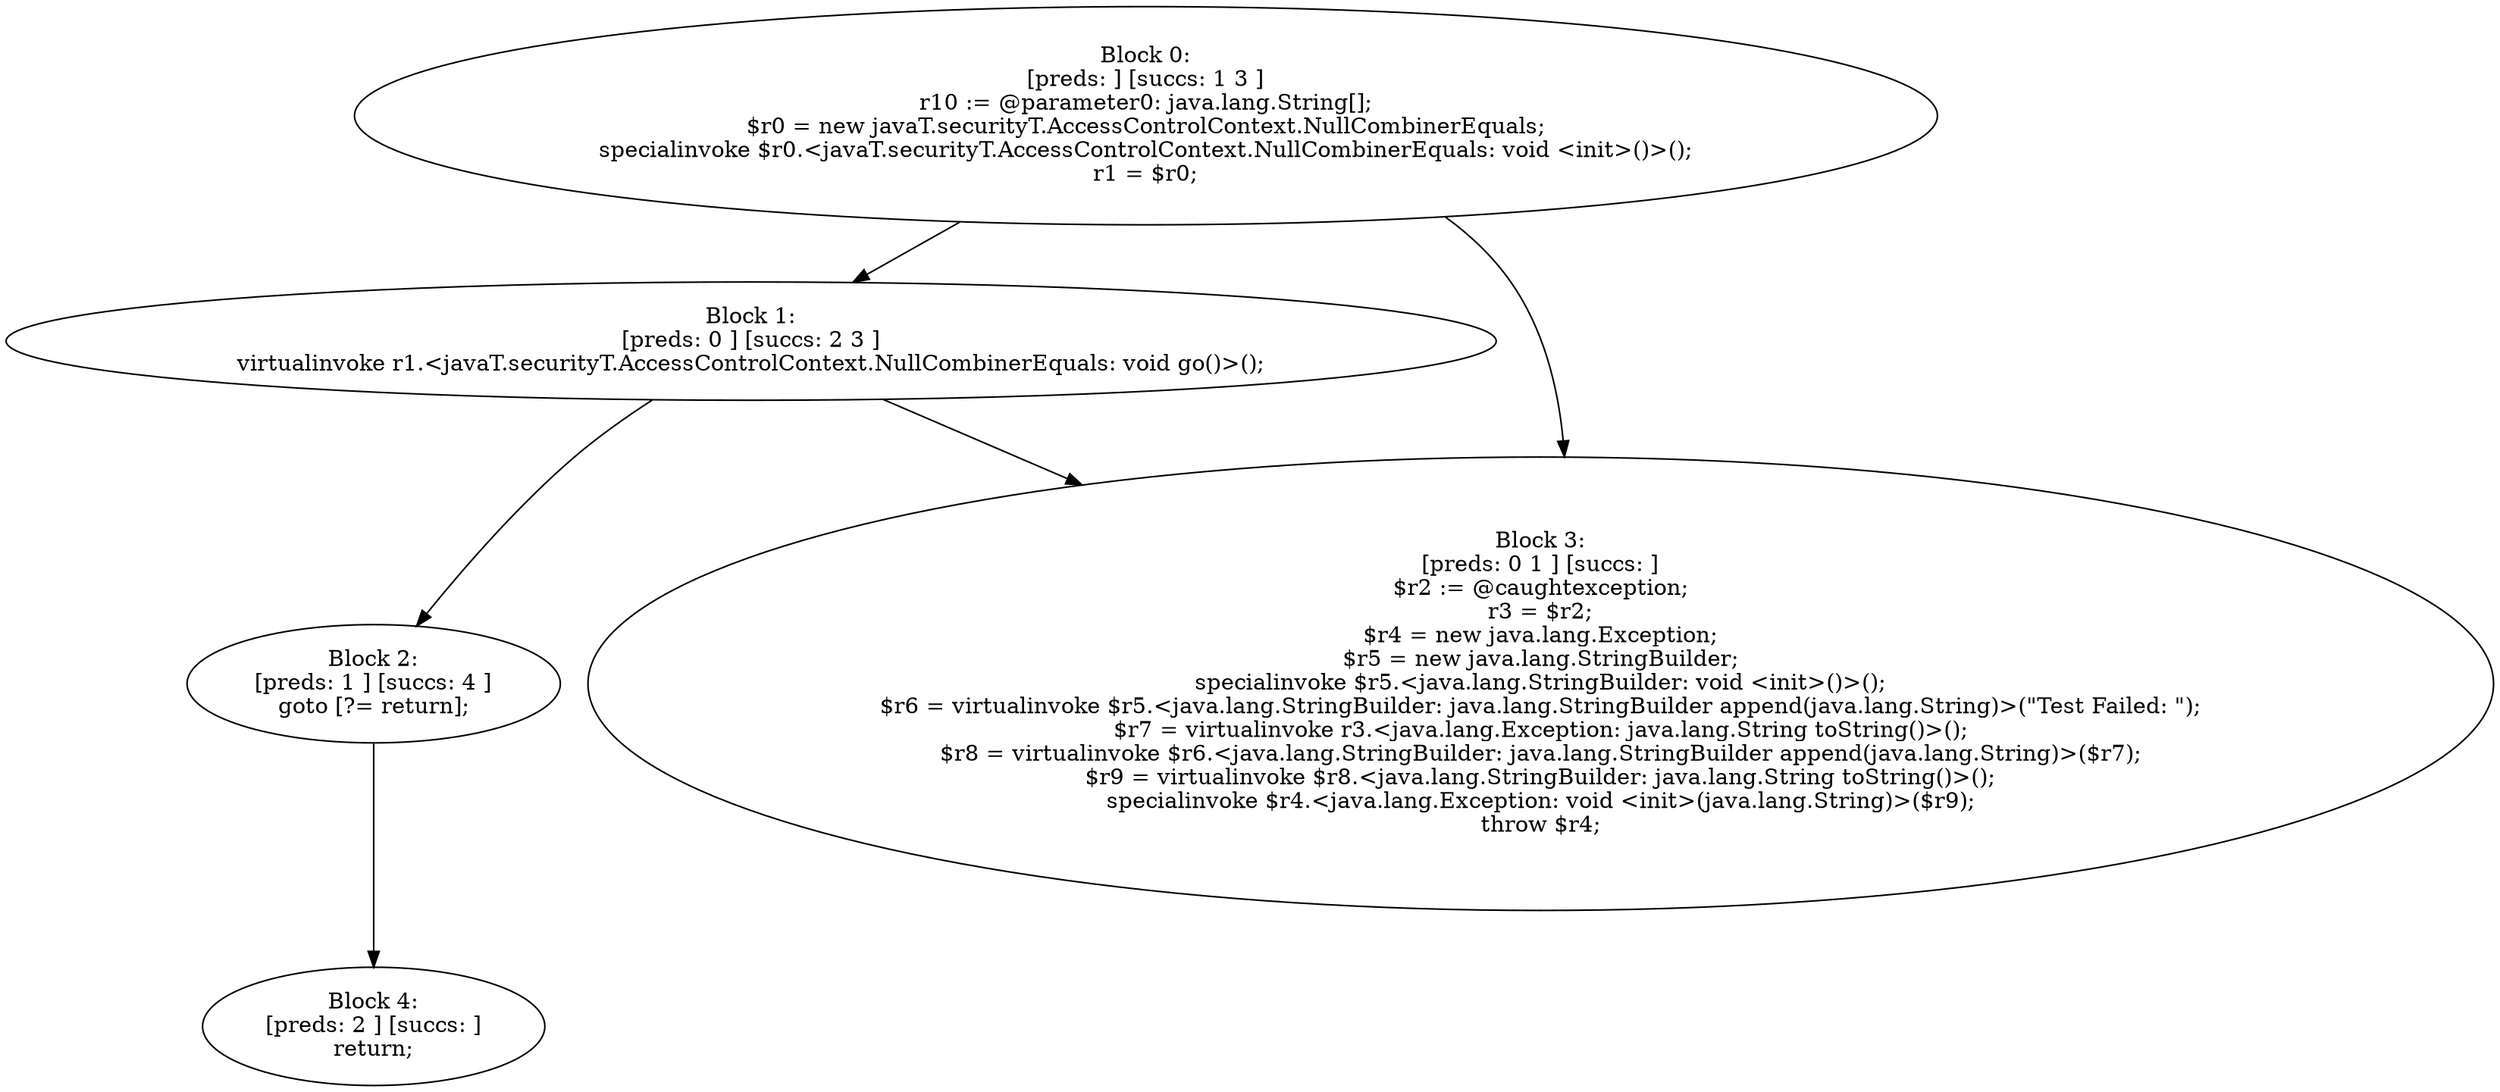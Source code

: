 digraph "unitGraph" {
    "Block 0:
[preds: ] [succs: 1 3 ]
r10 := @parameter0: java.lang.String[];
$r0 = new javaT.securityT.AccessControlContext.NullCombinerEquals;
specialinvoke $r0.<javaT.securityT.AccessControlContext.NullCombinerEquals: void <init>()>();
r1 = $r0;
"
    "Block 1:
[preds: 0 ] [succs: 2 3 ]
virtualinvoke r1.<javaT.securityT.AccessControlContext.NullCombinerEquals: void go()>();
"
    "Block 2:
[preds: 1 ] [succs: 4 ]
goto [?= return];
"
    "Block 3:
[preds: 0 1 ] [succs: ]
$r2 := @caughtexception;
r3 = $r2;
$r4 = new java.lang.Exception;
$r5 = new java.lang.StringBuilder;
specialinvoke $r5.<java.lang.StringBuilder: void <init>()>();
$r6 = virtualinvoke $r5.<java.lang.StringBuilder: java.lang.StringBuilder append(java.lang.String)>(\"Test Failed: \");
$r7 = virtualinvoke r3.<java.lang.Exception: java.lang.String toString()>();
$r8 = virtualinvoke $r6.<java.lang.StringBuilder: java.lang.StringBuilder append(java.lang.String)>($r7);
$r9 = virtualinvoke $r8.<java.lang.StringBuilder: java.lang.String toString()>();
specialinvoke $r4.<java.lang.Exception: void <init>(java.lang.String)>($r9);
throw $r4;
"
    "Block 4:
[preds: 2 ] [succs: ]
return;
"
    "Block 0:
[preds: ] [succs: 1 3 ]
r10 := @parameter0: java.lang.String[];
$r0 = new javaT.securityT.AccessControlContext.NullCombinerEquals;
specialinvoke $r0.<javaT.securityT.AccessControlContext.NullCombinerEquals: void <init>()>();
r1 = $r0;
"->"Block 1:
[preds: 0 ] [succs: 2 3 ]
virtualinvoke r1.<javaT.securityT.AccessControlContext.NullCombinerEquals: void go()>();
";
    "Block 0:
[preds: ] [succs: 1 3 ]
r10 := @parameter0: java.lang.String[];
$r0 = new javaT.securityT.AccessControlContext.NullCombinerEquals;
specialinvoke $r0.<javaT.securityT.AccessControlContext.NullCombinerEquals: void <init>()>();
r1 = $r0;
"->"Block 3:
[preds: 0 1 ] [succs: ]
$r2 := @caughtexception;
r3 = $r2;
$r4 = new java.lang.Exception;
$r5 = new java.lang.StringBuilder;
specialinvoke $r5.<java.lang.StringBuilder: void <init>()>();
$r6 = virtualinvoke $r5.<java.lang.StringBuilder: java.lang.StringBuilder append(java.lang.String)>(\"Test Failed: \");
$r7 = virtualinvoke r3.<java.lang.Exception: java.lang.String toString()>();
$r8 = virtualinvoke $r6.<java.lang.StringBuilder: java.lang.StringBuilder append(java.lang.String)>($r7);
$r9 = virtualinvoke $r8.<java.lang.StringBuilder: java.lang.String toString()>();
specialinvoke $r4.<java.lang.Exception: void <init>(java.lang.String)>($r9);
throw $r4;
";
    "Block 1:
[preds: 0 ] [succs: 2 3 ]
virtualinvoke r1.<javaT.securityT.AccessControlContext.NullCombinerEquals: void go()>();
"->"Block 2:
[preds: 1 ] [succs: 4 ]
goto [?= return];
";
    "Block 1:
[preds: 0 ] [succs: 2 3 ]
virtualinvoke r1.<javaT.securityT.AccessControlContext.NullCombinerEquals: void go()>();
"->"Block 3:
[preds: 0 1 ] [succs: ]
$r2 := @caughtexception;
r3 = $r2;
$r4 = new java.lang.Exception;
$r5 = new java.lang.StringBuilder;
specialinvoke $r5.<java.lang.StringBuilder: void <init>()>();
$r6 = virtualinvoke $r5.<java.lang.StringBuilder: java.lang.StringBuilder append(java.lang.String)>(\"Test Failed: \");
$r7 = virtualinvoke r3.<java.lang.Exception: java.lang.String toString()>();
$r8 = virtualinvoke $r6.<java.lang.StringBuilder: java.lang.StringBuilder append(java.lang.String)>($r7);
$r9 = virtualinvoke $r8.<java.lang.StringBuilder: java.lang.String toString()>();
specialinvoke $r4.<java.lang.Exception: void <init>(java.lang.String)>($r9);
throw $r4;
";
    "Block 2:
[preds: 1 ] [succs: 4 ]
goto [?= return];
"->"Block 4:
[preds: 2 ] [succs: ]
return;
";
}
